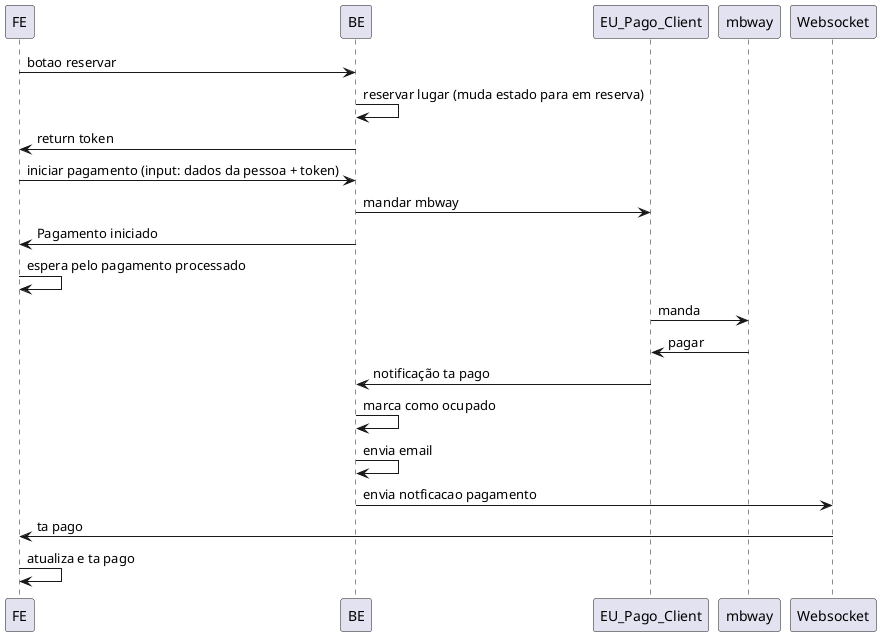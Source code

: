 @startuml

FE -> BE : botao reservar
BE -> BE : reservar lugar (muda estado para em reserva)
BE -> FE : return token
FE -> BE : iniciar pagamento (input: dados da pessoa + token)
BE -> EU_Pago_Client : mandar mbway
BE -> FE : Pagamento iniciado
FE -> FE : espera pelo pagamento processado
EU_Pago_Client -> mbway : manda
mbway -> EU_Pago_Client : pagar
EU_Pago_Client -> BE : notificação ta pago
BE -> BE : marca como ocupado
BE -> BE : envia email
BE -> Websocket : envia notficacao pagamento
Websocket -> FE : ta pago
FE -> FE : atualiza e ta pago

@enduml